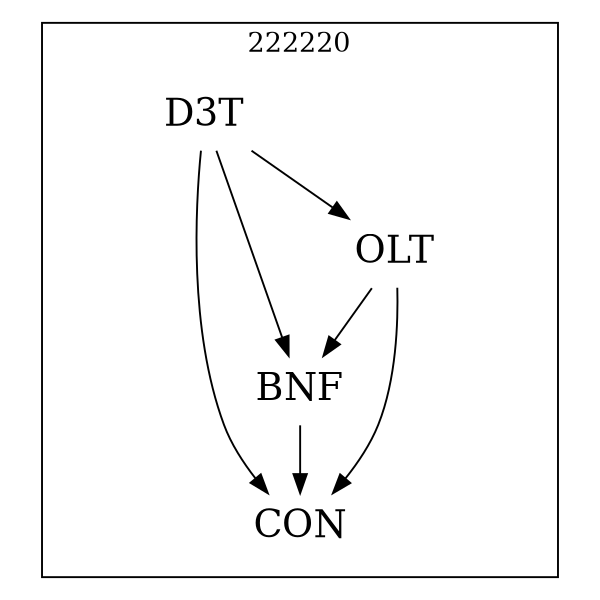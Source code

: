 strict digraph DAGS {
	size = "4,4!" ; ratio ="fill"; subgraph cluster_0{
			labeldoc = "t";
			label = "222220";node	[label= CON, shape = plaintext, fontsize=20] CON;node	[label= BNF, shape = plaintext, fontsize=20] BNF;node	[label= D3T, shape = plaintext, fontsize=20] D3T;node	[label= OLT, shape = plaintext, fontsize=20] OLT;
BNF->CON;
D3T->CON;
D3T->BNF;
D3T->OLT;
OLT->CON;
OLT->BNF;
	}}